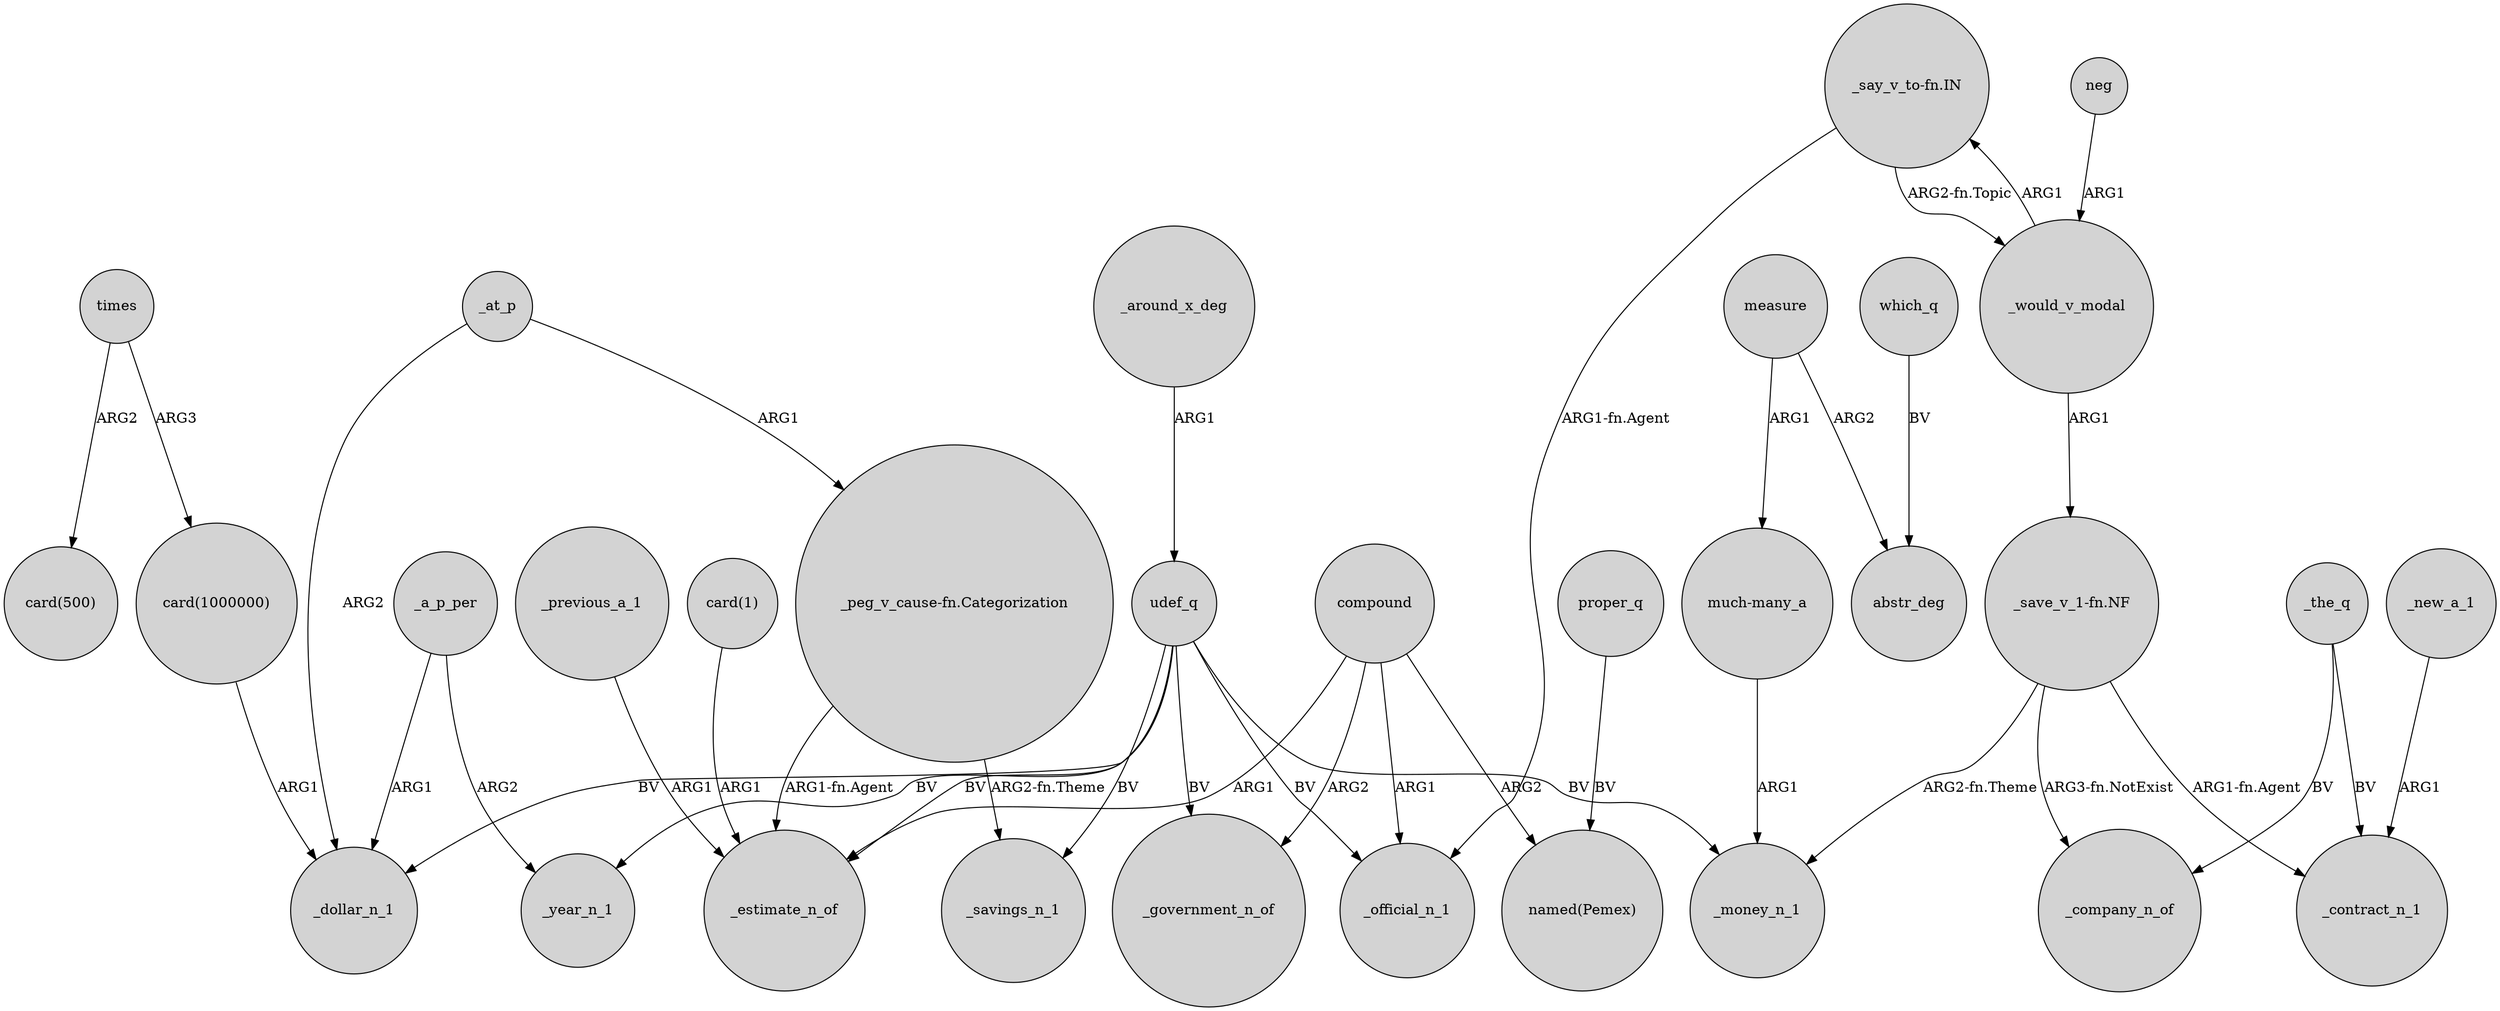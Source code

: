 digraph {
	node [shape=circle style=filled]
	"_say_v_to-fn.IN" -> _would_v_modal [label="ARG2-fn.Topic"]
	"card(1000000)" -> _dollar_n_1 [label=ARG1]
	neg -> _would_v_modal [label=ARG1]
	udef_q -> _money_n_1 [label=BV]
	measure -> abstr_deg [label=ARG2]
	_at_p -> "_peg_v_cause-fn.Categorization" [label=ARG1]
	_at_p -> _dollar_n_1 [label=ARG2]
	compound -> _estimate_n_of [label=ARG1]
	compound -> _government_n_of [label=ARG2]
	udef_q -> _government_n_of [label=BV]
	_a_p_per -> _year_n_1 [label=ARG2]
	"_say_v_to-fn.IN" -> _official_n_1 [label="ARG1-fn.Agent"]
	_previous_a_1 -> _estimate_n_of [label=ARG1]
	udef_q -> _savings_n_1 [label=BV]
	proper_q -> "named(Pemex)" [label=BV]
	"_peg_v_cause-fn.Categorization" -> _estimate_n_of [label="ARG1-fn.Agent"]
	_the_q -> _company_n_of [label=BV]
	_would_v_modal -> "_say_v_to-fn.IN" [label=ARG1]
	"_save_v_1-fn.NF" -> _money_n_1 [label="ARG2-fn.Theme"]
	_around_x_deg -> udef_q [label=ARG1]
	_a_p_per -> _dollar_n_1 [label=ARG1]
	"much-many_a" -> _money_n_1 [label=ARG1]
	_the_q -> _contract_n_1 [label=BV]
	udef_q -> _official_n_1 [label=BV]
	udef_q -> _estimate_n_of [label=BV]
	times -> "card(1000000)" [label=ARG3]
	times -> "card(500)" [label=ARG2]
	"_save_v_1-fn.NF" -> _contract_n_1 [label="ARG1-fn.Agent"]
	which_q -> abstr_deg [label=BV]
	compound -> _official_n_1 [label=ARG1]
	udef_q -> _year_n_1 [label=BV]
	_would_v_modal -> "_save_v_1-fn.NF" [label=ARG1]
	"card(1)" -> _estimate_n_of [label=ARG1]
	"_peg_v_cause-fn.Categorization" -> _savings_n_1 [label="ARG2-fn.Theme"]
	"_save_v_1-fn.NF" -> _company_n_of [label="ARG3-fn.NotExist"]
	measure -> "much-many_a" [label=ARG1]
	_new_a_1 -> _contract_n_1 [label=ARG1]
	udef_q -> _dollar_n_1 [label=BV]
	compound -> "named(Pemex)" [label=ARG2]
}
